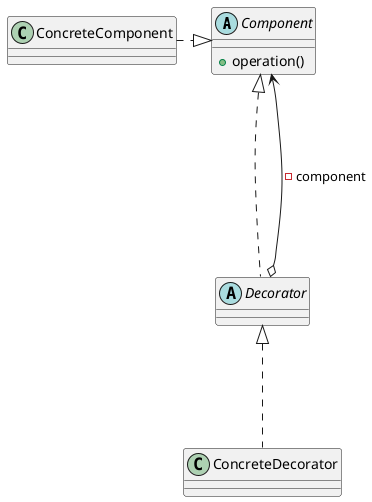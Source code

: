 @startuml

abstract class Component{
    +operation()
}

class ConcreteComponent

ConcreteComponent ..right.|> Component

abstract class Decorator

Decorator ...up.|> Component
Decorator o--up-> Component: -component

ConcreteDecorator ..up.|> Decorator
@enduml